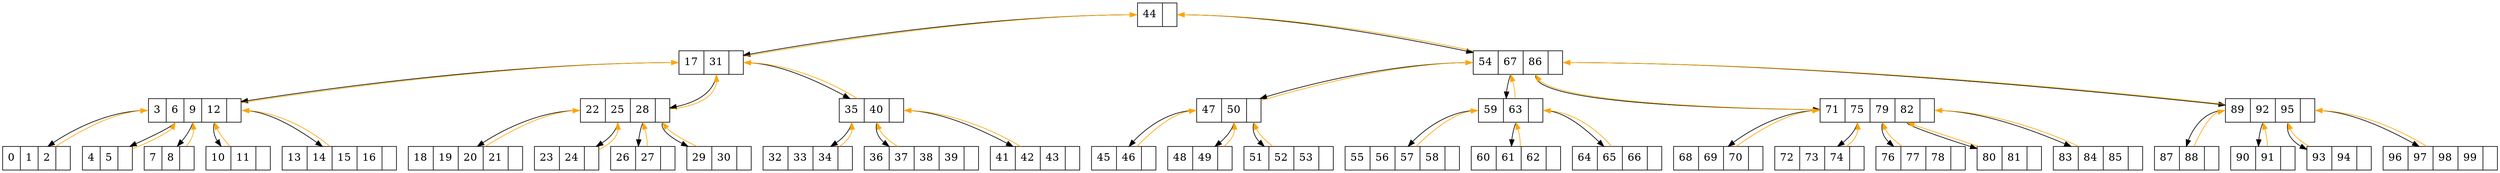digraph g {
graph [
rankdir = "TD"
];
node [
fontsize = "16"
shape = "ellipse"
];
edge [
];

"node30" [ label = " <f0> 44| <f1>" shape = "record" ];
"node9" [ label = " <f0> 17| <f1> 31| <f2>" shape = "record" ];
"node3" [ label = " <f0> 3| <f1> 6| <f2> 9| <f3> 12| <f4>" shape = "record" ];
"node1" [ label = " <f0> 0| <f1> 1| <f2> 2| <f3>" shape = "record" ];
"node1" -> "node3" [ color=orange ];
"node3":f0 -> "node1" [ ];
"node32" [ label = " <f0> 4| <f1> 5| <f2>" shape = "record" ];
"node32" -> "node3" [ color=orange ];
"node3":f1 -> "node32" [ ];
"node11" [ label = " <f0> 7| <f1> 8| <f2>" shape = "record" ];
"node11" -> "node3" [ color=orange ];
"node3":f2 -> "node11" [ ];
"node35" [ label = " <f0> 10| <f1> 11| <f2>" shape = "record" ];
"node35" -> "node3" [ color=orange ];
"node3":f3 -> "node35" [ ];
"node5" [ label = " <f0> 13| <f1> 14| <f2> 15| <f3> 16| <f4>" shape = "record" ];
"node5" -> "node3" [ color=orange ];
"node3":f4 -> "node5" [ ];
"node3" -> "node9" [ color=orange ];
"node9":f0 -> "node3" [ ];
"node19" [ label = " <f0> 22| <f1> 25| <f2> 28| <f3>" shape = "record" ];
"node13" [ label = " <f0> 18| <f1> 19| <f2> 20| <f3> 21| <f4>" shape = "record" ];
"node13" -> "node19" [ color=orange ];
"node19":f0 -> "node13" [ ];
"node33" [ label = " <f0> 23| <f1> 24| <f2>" shape = "record" ];
"node33" -> "node19" [ color=orange ];
"node19":f1 -> "node33" [ ];
"node2" [ label = " <f0> 26| <f1> 27| <f2>" shape = "record" ];
"node2" -> "node19" [ color=orange ];
"node19":f2 -> "node2" [ ];
"node24" [ label = " <f0> 29| <f1> 30| <f2>" shape = "record" ];
"node24" -> "node19" [ color=orange ];
"node19":f3 -> "node24" [ ];
"node19" -> "node9" [ color=orange ];
"node9":f1 -> "node19" [ ];
"node28" [ label = " <f0> 35| <f1> 40| <f2>" shape = "record" ];
"node27" [ label = " <f0> 32| <f1> 33| <f2> 34| <f3>" shape = "record" ];
"node27" -> "node28" [ color=orange ];
"node28":f0 -> "node27" [ ];
"node18" [ label = " <f0> 36| <f1> 37| <f2> 38| <f3> 39| <f4>" shape = "record" ];
"node18" -> "node28" [ color=orange ];
"node28":f1 -> "node18" [ ];
"node25" [ label = " <f0> 41| <f1> 42| <f2> 43| <f3>" shape = "record" ];
"node25" -> "node28" [ color=orange ];
"node28":f2 -> "node25" [ ];
"node28" -> "node9" [ color=orange ];
"node9":f2 -> "node28" [ ];
"node9" -> "node30" [ color=orange ];
"node30":f0 -> "node9" [ ];
"node29" [ label = " <f0> 54| <f1> 67| <f2> 86| <f3>" shape = "record" ];
"node8" [ label = " <f0> 47| <f1> 50| <f2>" shape = "record" ];
"node7" [ label = " <f0> 45| <f1> 46| <f2>" shape = "record" ];
"node7" -> "node8" [ color=orange ];
"node8":f0 -> "node7" [ ];
"node36" [ label = " <f0> 48| <f1> 49| <f2>" shape = "record" ];
"node36" -> "node8" [ color=orange ];
"node8":f1 -> "node36" [ ];
"node31" [ label = " <f0> 51| <f1> 52| <f2> 53| <f3>" shape = "record" ];
"node31" -> "node8" [ color=orange ];
"node8":f2 -> "node31" [ ];
"node8" -> "node29" [ color=orange ];
"node29":f0 -> "node8" [ ];
"node37" [ label = " <f0> 59| <f1> 63| <f2>" shape = "record" ];
"node14" [ label = " <f0> 55| <f1> 56| <f2> 57| <f3> 58| <f4>" shape = "record" ];
"node14" -> "node37" [ color=orange ];
"node37":f0 -> "node14" [ ];
"node4" [ label = " <f0> 60| <f1> 61| <f2> 62| <f3>" shape = "record" ];
"node4" -> "node37" [ color=orange ];
"node37":f1 -> "node4" [ ];
"node20" [ label = " <f0> 64| <f1> 65| <f2> 66| <f3>" shape = "record" ];
"node20" -> "node37" [ color=orange ];
"node37":f2 -> "node20" [ ];
"node37" -> "node29" [ color=orange ];
"node29":f1 -> "node37" [ ];
"node15" [ label = " <f0> 71| <f1> 75| <f2> 79| <f3> 82| <f4>" shape = "record" ];
"node6" [ label = " <f0> 68| <f1> 69| <f2> 70| <f3>" shape = "record" ];
"node6" -> "node15" [ color=orange ];
"node15":f0 -> "node6" [ ];
"node23" [ label = " <f0> 72| <f1> 73| <f2> 74| <f3>" shape = "record" ];
"node23" -> "node15" [ color=orange ];
"node15":f1 -> "node23" [ ];
"node16" [ label = " <f0> 76| <f1> 77| <f2> 78| <f3>" shape = "record" ];
"node16" -> "node15" [ color=orange ];
"node15":f2 -> "node16" [ ];
"node12" [ label = " <f0> 80| <f1> 81| <f2>" shape = "record" ];
"node12" -> "node15" [ color=orange ];
"node15":f3 -> "node12" [ ];
"node26" [ label = " <f0> 83| <f1> 84| <f2> 85| <f3>" shape = "record" ];
"node26" -> "node15" [ color=orange ];
"node15":f4 -> "node26" [ ];
"node15" -> "node29" [ color=orange ];
"node29":f2 -> "node15" [ ];
"node22" [ label = " <f0> 89| <f1> 92| <f2> 95| <f3>" shape = "record" ];
"node21" [ label = " <f0> 87| <f1> 88| <f2>" shape = "record" ];
"node21" -> "node22" [ color=orange ];
"node22":f0 -> "node21" [ ];
"node17" [ label = " <f0> 90| <f1> 91| <f2>" shape = "record" ];
"node17" -> "node22" [ color=orange ];
"node22":f1 -> "node17" [ ];
"node10" [ label = " <f0> 93| <f1> 94| <f2>" shape = "record" ];
"node10" -> "node22" [ color=orange ];
"node22":f2 -> "node10" [ ];
"node34" [ label = " <f0> 96| <f1> 97| <f2> 98| <f3> 99| <f4>" shape = "record" ];
"node34" -> "node22" [ color=orange ];
"node22":f3 -> "node34" [ ];
"node22" -> "node29" [ color=orange ];
"node29":f3 -> "node22" [ ];
"node29" -> "node30" [ color=orange ];
"node30":f1 -> "node29" [ ];
}
